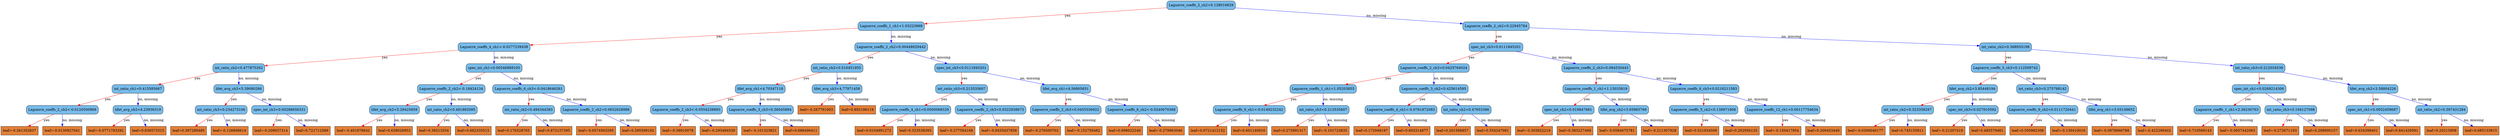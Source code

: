 digraph {
	graph [bb="0,0,8274,567",
		rankdir=TB
	];
	node [label="\N"];
	0	[fillcolor="#78bceb",
		height=0.5,
		label="Laguerre_coeffs_2_ch2<0.128016829",
		pos="4398.1,549",
		shape=box,
		style="filled, rounded",
		width=3.1076];
	1	[fillcolor="#78bceb",
		height=0.5,
		label="Laguerre_coeffs_1_ch1<1.03223968",
		pos="3071.1,460.5",
		shape=box,
		style="filled, rounded",
		width=3.0139];
	0 -> 1	[color="#FF0000",
		label=yes,
		lp="3863.1,504.75",
		pos="e,3180,468.59 4285.8,540.68 4038,524.52 3445.9,485.93 3191.1,469.32"];
	2	[fillcolor="#78bceb",
		height=0.5,
		label="Laguerre_coeffs_2_ch2<0.22945784",
		pos="5079.1,460.5",
		shape=box,
		style="filled, rounded",
		width=3.0139];
	0 -> 2	[color="#0000FF",
		label="no, missing",
		lp="4832,504.75",
		pos="e,4970.3,475.32 4510.2,533.76 4633.9,518.05 4832.2,492.86 4959,476.75"];
	3	[fillcolor="#78bceb",
		height=0.5,
		label="Laguerre_coeffs_4_ch1<-0.0277239438",
		pos="1605.1,372",
		shape=box,
		style="filled, rounded",
		width=3.2639];
	1 -> 3	[color="#FF0000",
		label=yes,
		lp="2479.1,416.25",
		pos="e,1722.9,379.95 2962.1,453.07 2696.9,437.42 2018.9,397.41 1734.1,380.61"];
	4	[fillcolor="#78bceb",
		height=0.5,
		label="Laguerre_coeffs_2_ch2<0.00448029442",
		pos="3071.1,372",
		shape=box,
		style="filled, rounded",
		width=3.2951];
	1 -> 4	[color="#0000FF",
		label="no, missing",
		lp="3103,416.25",
		pos="e,3071.1,390.35 3071.1,442.41 3071.1,430.76 3071.1,415.05 3071.1,401.52"];
	5	[fillcolor="#78bceb",
		height=0.5,
		label="spec_int_ch3<0.0111845201",
		pos="5079.1,372",
		shape=box,
		style="filled, rounded",
		width=2.4097];
	2 -> 5	[color="#FF0000",
		label=yes,
		lp="5088.1,416.25",
		pos="e,5079.1,390.35 5079.1,442.41 5079.1,430.76 5079.1,415.05 5079.1,401.52"];
	6	[fillcolor="#78bceb",
		height=0.5,
		label="int_ratio_ch2<0.368935198",
		pos="6586.1,372",
		shape=box,
		style="filled, rounded",
		width=2.3264];
	2 -> 6	[color="#0000FF",
		label="no, missing",
		lp="6000,416.25",
		pos="e,6502.3,377.81 5188.1,453.24 5470.9,437.01 6224.6,393.75 6491.1,378.45"];
	7	[fillcolor="#78bceb",
		height=0.5,
		label="int_ratio_ch2<0.477875262",
		pos="788.12,283.5",
		shape=box,
		style="filled, rounded",
		width=2.3264];
	3 -> 7	[color="#FF0000",
		label=yes,
		lp="1279.1,327.75",
		pos="e,872.1,293.39 1487.2,358.51 1324.3,341.27 1033.6,310.49 883.53,294.6"];
	8	[fillcolor="#78bceb",
		height=0.5,
		label="spec_int_ch1<0.00546889193",
		pos="1605.1,283.5",
		shape=box,
		style="filled, rounded",
		width=2.5035];
	3 -> 8	[color="#0000FF",
		label="no, missing",
		lp="1637,327.75",
		pos="e,1605.1,301.85 1605.1,353.91 1605.1,342.26 1605.1,326.55 1605.1,313.02"];
	9	[fillcolor="#78bceb",
		height=0.5,
		label="int_ratio_ch2<0.516451955",
		pos="2751.1,283.5",
		shape=box,
		style="filled, rounded",
		width=2.3264];
	4 -> 9	[color="#FF0000",
		label=yes,
		lp="2949.1,327.75",
		pos="e,2815.7,301.95 3006.8,353.6 2954.8,339.55 2881.5,319.74 2826.7,304.93"];
	10	[fillcolor="#78bceb",
		height=0.5,
		label="spec_int_ch3<0.0111845201",
		pos="3153.1,283.5",
		shape=box,
		style="filled, rounded",
		width=2.4097];
	4 -> 10	[color="#0000FF",
		label="no, missing",
		lp="3152,327.75",
		pos="e,3136.7,301.85 3087.3,353.91 3099.2,341.43 3115.4,324.3 3128.8,310.18"];
	15	[fillcolor="#78bceb",
		height=0.5,
		label="int_ratio_ch1<0.415585667",
		pos="453.12,195",
		shape=box,
		style="filled, rounded",
		width=2.3264];
	7 -> 15	[color="#FF0000",
		label=yes,
		lp="660.12,239.25",
		pos="e,520.69,213.45 720.74,265.1 666.08,250.99 588.96,231.07 531.54,216.25"];
	16	[fillcolor="#78bceb",
		height=0.5,
		label="lifet_avg_ch3<5.39080286",
		pos="788.12,195",
		shape=box,
		style="filled, rounded",
		width=2.2639];
	7 -> 16	[color="#0000FF",
		label="no, missing",
		lp="820,239.25",
		pos="e,788.12,213.35 788.12,265.41 788.12,253.76 788.12,238.05 788.12,224.52"];
	17	[fillcolor="#78bceb",
		height=0.5,
		label="Laguerre_coeffs_2_ch2<-0.18424134",
		pos="1490.1,195",
		shape=box,
		style="filled, rounded",
		width=3.0764];
	8 -> 17	[color="#FF0000",
		label=yes,
		lp="1567.1,239.25",
		pos="e,1513.1,213.27 1582.1,265.2 1565,252.3 1541.3,234.5 1522.3,220.18"];
	18	[fillcolor="#78bceb",
		height=0.5,
		label="Laguerre_coeffs_6_ch3<-0.0418646261",
		pos="1746.1,195",
		shape=box,
		style="filled, rounded",
		width=3.2639];
	8 -> 18	[color="#0000FF",
		label="no, missing",
		lp="1721,239.25",
		pos="e,1718,213.27 1633.3,265.2 1654.8,252 1684.7,233.68 1708.3,219.21"];
	31	[fillcolor="#78bceb",
		height=0.5,
		label="Laguerre_coeffs_2_ch2<-0.0120500969",
		pos="202.12,106.5",
		shape=box,
		style="filled, rounded",
		width=3.2639];
	15 -> 31	[color="#FF0000",
		label=yes,
		lp="359.12,150.75",
		pos="e,252.54,124.87 402.63,176.6 362.47,162.76 306.11,143.34 263.37,128.61"];
	32	[fillcolor="#78bceb",
		height=0.5,
		label="lifet_avg_ch2<4.23936319",
		pos="453.12,106.5",
		shape=box,
		style="filled, rounded",
		width=2.2639];
	15 -> 32	[color="#0000FF",
		label="no, missing",
		lp="485,150.75",
		pos="e,453.12,124.85 453.12,176.91 453.12,165.26 453.12,149.55 453.12,136.02"];
	33	[fillcolor="#78bceb",
		height=0.5,
		label="int_ratio_ch3<0.234273106",
		pos="729.12,106.5",
		shape=box,
		style="filled, rounded",
		width=2.3264];
	16 -> 33	[color="#FF0000",
		label=yes,
		lp="773.12,150.75",
		pos="e,740.96,124.85 776.47,176.91 768.12,164.67 756.71,147.95 747.19,133.99"];
	34	[fillcolor="#78bceb",
		height=0.5,
		label="spec_int_ch3<0.00288656331",
		pos="921.12,106.5",
		shape=box,
		style="filled, rounded",
		width=2.5035];
	16 -> 34	[color="#0000FF",
		label="no, missing",
		lp="899,150.75",
		pos="e,894.58,124.77 814.72,176.7 834.93,163.56 862.93,145.35 885.14,130.9"];
	63	[fillcolor="#e48038",
		height=0.5,
		label="leaf=-0.261352837",
		pos="60.125,18",
		shape=box,
		style=filled,
		width=1.6701];
	31 -> 63	[color="#FF0000",
		label=yes,
		lp="153.12,62.25",
		pos="e,88.47,36.267 173.73,88.203 152.06,75.003 121.99,56.683 98.225,42.209"];
	64	[fillcolor="#e48038",
		height=0.5,
		label="leaf=-0.0130927041",
		pos="202.12,18",
		shape=box,
		style=filled,
		width=1.7639];
	31 -> 64	[color="#0000FF",
		label="no, missing",
		lp="234,62.25",
		pos="e,202.12,36.35 202.12,88.41 202.12,76.758 202.12,61.047 202.12,47.519"];
	65	[fillcolor="#e48038",
		height=0.5,
		label="leaf=-0.0771783292",
		pos="347.12,18",
		shape=box,
		style=filled,
		width=1.7639];
	32 -> 65	[color="#FF0000",
		label=yes,
		lp="419.12,62.25",
		pos="e,368.28,36.267 431.93,88.203 416.19,75.356 394.5,57.661 377,43.38"];
	66	[fillcolor="#e48038",
		height=0.5,
		label="leaf=0.636573315",
		pos="486.12,18",
		shape=box,
		style=filled,
		width=1.6076];
	32 -> 66	[color="#0000FF",
		label="no, missing",
		lp="505,62.25",
		pos="e,479.51,36.35 459.64,88.41 464.18,76.522 470.33,60.41 475.56,46.702"];
	67	[fillcolor="#e48038",
		height=0.5,
		label="leaf=0.397289485",
		pos="620.12,18",
		shape=box,
		style=filled,
		width=1.6076];
	33 -> 67	[color="#FF0000",
		label=yes,
		lp="694.12,62.25",
		pos="e,641.88,36.267 707.33,88.203 691.14,75.356 668.84,57.661 650.85,43.38"];
	68	[fillcolor="#e48038",
		height=0.5,
		label="leaf=-0.126808614",
		pos="756.12,18",
		shape=box,
		style=filled,
		width=1.6701];
	33 -> 68	[color="#0000FF",
		label="no, missing",
		lp="777,62.25",
		pos="e,750.71,36.35 734.46,88.41 738.13,76.64 743.1,60.729 747.35,47.11"];
	69	[fillcolor="#e48038",
		height=0.5,
		label="leaf=-0.209637314",
		pos="894.12,18",
		shape=box,
		style=filled,
		width=1.6701];
	34 -> 69	[color="#FF0000",
		label=yes,
		lp="919.12,62.25",
		pos="e,899.54,36.35 915.79,88.41 912.12,76.64 907.15,60.729 902.9,47.11"];
	70	[fillcolor="#e48038",
		height=0.5,
		label="leaf=0.721712589",
		pos="1030.1,18",
		shape=box,
		style=filled,
		width=1.6076];
	34 -> 70	[color="#0000FF",
		label="no, missing",
		lp="1018,62.25",
		pos="e,1008.4,36.267 942.92,88.203 959.11,75.356 981.41,57.661 999.4,43.38"];
	35	[fillcolor="#78bceb",
		height=0.5,
		label="lifet_avg_ch2<5.29425859",
		pos="1302.1,106.5",
		shape=box,
		style="filled, rounded",
		width=2.2639];
	17 -> 35	[color="#FF0000",
		label=yes,
		lp="1422.1,150.75",
		pos="e,1340,124.91 1452.5,176.7 1423.2,163.19 1382.2,144.32 1350.4,129.7"];
	36	[fillcolor="#78bceb",
		height=0.5,
		label="int_ratio_ch2<0.481882095",
		pos="1490.1,106.5",
		shape=box,
		style="filled, rounded",
		width=2.3264];
	17 -> 36	[color="#0000FF",
		label="no, missing",
		lp="1522,150.75",
		pos="e,1490.1,124.85 1490.1,176.91 1490.1,165.26 1490.1,149.55 1490.1,136.02"];
	37	[fillcolor="#78bceb",
		height=0.5,
		label="int_ratio_ch2<0.494344383",
		pos="1746.1,106.5",
		shape=box,
		style="filled, rounded",
		width=2.3264];
	18 -> 37	[color="#FF0000",
		label=yes,
		lp="1755.1,150.75",
		pos="e,1746.1,124.85 1746.1,176.91 1746.1,165.26 1746.1,149.55 1746.1,136.02"];
	38	[fillcolor="#78bceb",
		height=0.5,
		label="Laguerre_coeffs_2_ch2<0.0652628988",
		pos="1969.1,106.5",
		shape=box,
		style="filled, rounded",
		width=3.2014];
	18 -> 38	[color="#0000FF",
		label="no, missing",
		lp="1910,150.75",
		pos="e,1924.3,124.87 1791,176.6 1826.4,162.85 1876.1,143.58 1914,128.89"];
	71	[fillcolor="#e48038",
		height=0.5,
		label="leaf=-0.401978642",
		pos="1166.1,18",
		shape=box,
		style=filled,
		width=1.6701];
	35 -> 71	[color="#FF0000",
		label=yes,
		lp="1256.1,62.25",
		pos="e,1193.3,36.267 1274.9,88.203 1254.3,75.062 1225.6,56.846 1202.9,42.403"];
	72	[fillcolor="#e48038",
		height=0.5,
		label="leaf=0.638026953",
		pos="1302.1,18",
		shape=box,
		style=filled,
		width=1.6076];
	35 -> 72	[color="#0000FF",
		label="no, missing",
		lp="1334,62.25",
		pos="e,1302.1,36.35 1302.1,88.41 1302.1,76.758 1302.1,61.047 1302.1,47.519"];
	73	[fillcolor="#e48038",
		height=0.5,
		label="leaf=0.38213554",
		pos="1432.1,18",
		shape=box,
		style=filled,
		width=1.5139];
	36 -> 73	[color="#FF0000",
		label=yes,
		lp="1476.1,62.25",
		pos="e,1443.8,36.35 1478.7,88.41 1470.5,76.287 1459.5,59.77 1450.2,45.89"];
	74	[fillcolor="#e48038",
		height=0.5,
		label="leaf=0.662335515",
		pos="1562.1,18",
		shape=box,
		style=filled,
		width=1.6076];
	36 -> 74	[color="#0000FF",
		label="no, missing",
		lp="1565,62.25",
		pos="e,1547.7,36.35 1504.3,88.41 1514.6,76.051 1528.7,59.127 1540.4,45.085"];
	75	[fillcolor="#e48038",
		height=0.5,
		label="leaf=0.176328763",
		pos="1696.1,18",
		shape=box,
		style=filled,
		width=1.6076];
	37 -> 75	[color="#FF0000",
		label=yes,
		lp="1735.1,62.25",
		pos="e,1706.2,36.35 1736.2,88.41 1729.3,76.405 1719.9,60.091 1711.9,46.295"];
	76	[fillcolor="#e48038",
		height=0.5,
		label="leaf=0.872157395",
		pos="1830.1,18",
		shape=box,
		style=filled,
		width=1.6076];
	37 -> 76	[color="#0000FF",
		label="no, missing",
		lp="1828,62.25",
		pos="e,1813.3,36.35 1762.7,88.41 1775,75.816 1791.8,58.481 1805.6,44.286"];
	77	[fillcolor="#e48038",
		height=0.5,
		label="leaf=-0.0574563295",
		pos="1969.1,18",
		shape=box,
		style=filled,
		width=1.7639];
	38 -> 77	[color="#FF0000",
		label=yes,
		lp="1978.1,62.25",
		pos="e,1969.1,36.35 1969.1,88.41 1969.1,76.758 1969.1,61.047 1969.1,47.519"];
	78	[fillcolor="#e48038",
		height=0.5,
		label="leaf=0.295599192",
		pos="2108.1,18",
		shape=box,
		style=filled,
		width=1.6076];
	38 -> 78	[color="#0000FF",
		label="no, missing",
		lp="2083,62.25",
		pos="e,2080.4,36.267 1996.9,88.203 2018.1,75.003 2047.6,56.683 2070.8,42.209"];
	19	[fillcolor="#78bceb",
		height=0.5,
		label="lifet_avg_ch1<4.70347118",
		pos="2514.1,195",
		shape=box,
		style="filled, rounded",
		width=2.2639];
	9 -> 19	[color="#FF0000",
		label=yes,
		lp="2663.1,239.25",
		pos="e,2561.7,213.37 2703.4,265.1 2665.7,251.32 2612.8,232 2572.5,217.29"];
	20	[fillcolor="#78bceb",
		height=0.5,
		label="lifet_avg_ch3<4.77971458",
		pos="2751.1,195",
		shape=box,
		style="filled, rounded",
		width=2.2639];
	9 -> 20	[color="#0000FF",
		label="no, missing",
		lp="2783,239.25",
		pos="e,2751.1,213.35 2751.1,265.41 2751.1,253.76 2751.1,238.05 2751.1,224.52"];
	21	[fillcolor="#78bceb",
		height=0.5,
		label="int_ratio_ch3<0.213535607",
		pos="3153.1,195",
		shape=box,
		style="filled, rounded",
		width=2.3264];
	10 -> 21	[color="#FF0000",
		label=yes,
		lp="3162.1,239.25",
		pos="e,3153.1,213.35 3153.1,265.41 3153.1,253.76 3153.1,238.05 3153.1,224.52"];
	22	[fillcolor="#78bceb",
		height=0.5,
		label="lifet_avg_ch1<4.56905651",
		pos="3526.1,195",
		shape=box,
		style="filled, rounded",
		width=2.2639];
	10 -> 22	[color="#0000FF",
		label="no, missing",
		lp="3405,239.25",
		pos="e,3450.9,213.45 3228.2,265.1 3289.4,250.9 3376,230.82 3440,215.97"];
	39	[fillcolor="#78bceb",
		height=0.5,
		label="Laguerre_coeffs_2_ch3<-0.0554238893",
		pos="2270.1,106.5",
		shape=box,
		style="filled, rounded",
		width=3.2639];
	19 -> 39	[color="#FF0000",
		label=yes,
		lp="2423.1,150.75",
		pos="e,2319.1,124.87 2465,176.6 2426.1,162.79 2371.4,143.42 2329.9,128.7"];
	40	[fillcolor="#78bceb",
		height=0.5,
		label="Laguerre_coeffs_3_ch3<0.36045894",
		pos="2514.1,106.5",
		shape=box,
		style="filled, rounded",
		width=3.0139];
	19 -> 40	[color="#0000FF",
		label="no, missing",
		lp="2546,150.75",
		pos="e,2514.1,124.85 2514.1,176.91 2514.1,165.26 2514.1,149.55 2514.1,136.02"];
	41	[fillcolor="#e48038",
		height=0.5,
		label="leaf=-0.267791003",
		pos="2701.1,106.5",
		shape=box,
		style=filled,
		width=1.6701];
	20 -> 41	[color="#FF0000",
		label=yes,
		lp="2740.1,150.75",
		pos="e,2711.2,124.85 2741.2,176.91 2734.3,164.9 2724.9,148.59 2716.9,134.8"];
	42	[fillcolor="#e48038",
		height=0.5,
		label="leaf=0.892196119",
		pos="2837.1,106.5",
		shape=box,
		style=filled,
		width=1.6076];
	20 -> 42	[color="#0000FF",
		label="no, missing",
		lp="2834,150.75",
		pos="e,2819.9,124.85 2768.1,176.91 2780.6,164.32 2797.9,146.98 2812,132.79"];
	79	[fillcolor="#e48038",
		height=0.5,
		label="leaf=-0.39910078",
		pos="2241.1,18",
		shape=box,
		style=filled,
		width=1.5764];
	39 -> 79	[color="#FF0000",
		label=yes,
		lp="2268.1,62.25",
		pos="e,2246.9,36.35 2264.4,88.41 2260.4,76.64 2255.1,60.729 2250.5,47.11"];
	80	[fillcolor="#e48038",
		height=0.5,
		label="leaf=-0.293484539",
		pos="2376.1,18",
		shape=box,
		style=filled,
		width=1.6701];
	39 -> 80	[color="#0000FF",
		label="no, missing",
		lp="2365,62.25",
		pos="e,2355,36.267 2291.3,88.203 2307.1,75.356 2328.7,57.661 2346.2,43.38"];
	81	[fillcolor="#e48038",
		height=0.5,
		label="leaf=-0.101323821",
		pos="2514.1,18",
		shape=box,
		style=filled,
		width=1.6701];
	40 -> 81	[color="#FF0000",
		label=yes,
		lp="2523.1,62.25",
		pos="e,2514.1,36.35 2514.1,88.41 2514.1,76.758 2514.1,61.047 2514.1,47.519"];
	82	[fillcolor="#e48038",
		height=0.5,
		label="leaf=0.688496411",
		pos="2650.1,18",
		shape=box,
		style=filled,
		width=1.6076];
	40 -> 82	[color="#0000FF",
		label="no, missing",
		lp="2627,62.25",
		pos="e,2623,36.267 2541.3,88.203 2562,75.062 2590.6,56.846 2613.3,42.403"];
	43	[fillcolor="#78bceb",
		height=0.5,
		label="Laguerre_coeffs_4_ch1<0.0500068329",
		pos="3028.1,106.5",
		shape=box,
		style="filled, rounded",
		width=3.2014];
	21 -> 43	[color="#FF0000",
		label=yes,
		lp="3111.1,150.75",
		pos="e,3053.1,124.77 3128.1,176.7 3109.3,163.68 3083.3,145.67 3062.5,131.29"];
	44	[fillcolor="#78bceb",
		height=0.5,
		label="Laguerre_coeffs_2_ch3<0.0322938673",
		pos="3277.1,106.5",
		shape=box,
		style="filled, rounded",
		width=3.2014];
	21 -> 44	[color="#0000FF",
		label="no, missing",
		lp="3259,150.75",
		pos="e,3252.4,124.77 3177.9,176.7 3196.6,163.68 3222.4,145.67 3243,131.29"];
	45	[fillcolor="#78bceb",
		height=0.5,
		label="Laguerre_coeffs_2_ch3<0.0455556922",
		pos="3526.1,106.5",
		shape=box,
		style="filled, rounded",
		width=3.2014];
	22 -> 45	[color="#FF0000",
		label=yes,
		lp="3535.1,150.75",
		pos="e,3526.1,124.85 3526.1,176.91 3526.1,165.26 3526.1,149.55 3526.1,136.02"];
	46	[fillcolor="#78bceb",
		height=0.5,
		label="Laguerre_coeffs_6_ch2<-0.0240670368",
		pos="3777.1,106.5",
		shape=box,
		style="filled, rounded",
		width=3.2639];
	22 -> 46	[color="#0000FF",
		label="no, missing",
		lp="3706,150.75",
		pos="e,3726.7,124.87 3576.6,176.6 3616.8,162.76 3673.1,143.34 3715.9,128.61"];
	83	[fillcolor="#e48038",
		height=0.5,
		label="leaf=0.0104991272",
		pos="2891.1,18",
		shape=box,
		style=filled,
		width=1.7014];
	43 -> 83	[color="#FF0000",
		label=yes,
		lp="2981.1,62.25",
		pos="e,2918.5,36.267 3000.7,88.203 2979.9,75.062 2951.1,56.846 2928.2,42.403"];
	84	[fillcolor="#e48038",
		height=0.5,
		label="leaf=0.323538393",
		pos="3028.1,18",
		shape=box,
		style=filled,
		width=1.6076];
	43 -> 84	[color="#0000FF",
		label="no, missing",
		lp="3060,62.25",
		pos="e,3028.1,36.35 3028.1,88.41 3028.1,76.758 3028.1,61.047 3028.1,47.519"];
	85	[fillcolor="#e48038",
		height=0.5,
		label="leaf=-0.277564168",
		pos="3164.1,18",
		shape=box,
		style=filled,
		width=1.6701];
	44 -> 85	[color="#FF0000",
		label=yes,
		lp="3240.1,62.25",
		pos="e,3186.7,36.267 3254.5,88.203 3237.7,75.297 3214.4,57.498 3195.7,43.183"];
	86	[fillcolor="#e48038",
		height=0.5,
		label="leaf=-0.0435437858",
		pos="3306.1,18",
		shape=box,
		style=filled,
		width=1.7639];
	44 -> 86	[color="#0000FF",
		label="no, missing",
		lp="3327,62.25",
		pos="e,3300.3,36.35 3282.9,88.41 3286.8,76.64 3292.1,60.729 3296.7,47.11"];
	87	[fillcolor="#e48038",
		height=0.5,
		label="leaf=-0.276500702",
		pos="3448.1,18",
		shape=box,
		style=filled,
		width=1.6701];
	45 -> 87	[color="#FF0000",
		label=yes,
		lp="3503.1,62.25",
		pos="e,3463.8,36.35 3510.7,88.41 3499.5,75.934 3484,58.805 3471.3,44.685"];
	88	[fillcolor="#e48038",
		height=0.5,
		label="leaf=-0.152756482",
		pos="3586.1,18",
		shape=box,
		style=filled,
		width=1.6701];
	45 -> 88	[color="#0000FF",
		label="no, missing",
		lp="3594,62.25",
		pos="e,3574.1,36.35 3538,88.41 3546.5,76.169 3558.1,59.449 3567.8,45.487"];
	89	[fillcolor="#e48038",
		height=0.5,
		label="leaf=0.698022246",
		pos="3722.1,18",
		shape=box,
		style=filled,
		width=1.6076];
	46 -> 89	[color="#FF0000",
		label=yes,
		lp="3764.1,62.25",
		pos="e,3733.2,36.35 3766.3,88.41 3758.6,76.287 3748,59.77 3739.2,45.89"];
	90	[fillcolor="#e48038",
		height=0.5,
		label="leaf=-0.279963046",
		pos="3858.1,18",
		shape=box,
		style=filled,
		width=1.6701];
	46 -> 90	[color="#0000FF",
		label="no, missing",
		lp="3857,62.25",
		pos="e,3841.9,36.35 3793.1,88.41 3804.8,75.934 3820.9,58.805 3834.1,44.685"];
	11	[fillcolor="#78bceb",
		height=0.5,
		label="Laguerre_coeffs_2_ch3<0.0425764024",
		pos="4701.1,283.5",
		shape=box,
		style="filled, rounded",
		width=3.2014];
	5 -> 11	[color="#FF0000",
		label=yes,
		lp="4933.1,327.75",
		pos="e,4777.4,301.95 5003.1,353.6 4941,339.4 4853.3,319.32 4788.4,304.47"];
	12	[fillcolor="#78bceb",
		height=0.5,
		label="Laguerre_coeffs_2_ch3<0.084530443",
		pos="5357.1,283.5",
		shape=box,
		style="filled, rounded",
		width=3.1076];
	5 -> 12	[color="#0000FF",
		label="no, missing",
		lp="5275,327.75",
		pos="e,5301.3,301.87 5135,353.6 5179.9,339.64 5243,320.01 5290.5,305.23"];
	13	[fillcolor="#78bceb",
		height=0.5,
		label="Laguerre_coeffs_5_ch3<0.112509742",
		pos="6586.1,283.5",
		shape=box,
		style="filled, rounded",
		width=3.1076];
	6 -> 13	[color="#FF0000",
		label=yes,
		lp="6595.1,327.75",
		pos="e,6586.1,301.85 6586.1,353.91 6586.1,342.26 6586.1,326.55 6586.1,313.02"];
	14	[fillcolor="#78bceb",
		height=0.5,
		label="int_ratio_ch3<0.212034538",
		pos="7470.1,283.5",
		shape=box,
		style="filled, rounded",
		width=2.3264];
	6 -> 14	[color="#0000FF",
		label="no, missing",
		lp="7140,327.75",
		pos="e,7386.1,292.72 6670.1,362.78 6835.1,346.64 7200.7,310.86 7374.7,293.84"];
	23	[fillcolor="#78bceb",
		height=0.5,
		label="Laguerre_coeffs_1_ch1<1.05203855",
		pos="4379.1,195",
		shape=box,
		style="filled, rounded",
		width=3.0139];
	11 -> 23	[color="#FF0000",
		label=yes,
		lp="4578.1,239.25",
		pos="e,4444.1,213.45 4636.4,265.1 4584,251.05 4510.3,231.24 4455.2,216.43"];
	24	[fillcolor="#78bceb",
		height=0.5,
		label="Laguerre_coeffs_3_ch2<0.425614595",
		pos="4701.1,195",
		shape=box,
		style="filled, rounded",
		width=3.1076];
	11 -> 24	[color="#0000FF",
		label="no, missing",
		lp="4733,239.25",
		pos="e,4701.1,213.35 4701.1,265.41 4701.1,253.76 4701.1,238.05 4701.1,224.52"];
	25	[fillcolor="#78bceb",
		height=0.5,
		label="Laguerre_coeffs_1_ch1<1.13033819",
		pos="5357.1,195",
		shape=box,
		style="filled, rounded",
		width=3.0139];
	12 -> 25	[color="#FF0000",
		label=yes,
		lp="5366.1,239.25",
		pos="e,5357.1,213.35 5357.1,265.41 5357.1,253.76 5357.1,238.05 5357.1,224.52"];
	26	[fillcolor="#78bceb",
		height=0.5,
		label="Laguerre_coeffs_6_ch3<0.0216211583",
		pos="5640.1,195",
		shape=box,
		style="filled, rounded",
		width=3.2014];
	12 -> 26	[color="#0000FF",
		label="no, missing",
		lp="5556,239.25",
		pos="e,5583.3,213.37 5414.1,265.1 5459.7,251.14 5524,231.51 5572.3,216.73"];
	47	[fillcolor="#78bceb",
		height=0.5,
		label="Laguerre_coeffs_6_ch1<-0.0149232242",
		pos="4134.1,106.5",
		shape=box,
		style="filled, rounded",
		width=3.2639];
	23 -> 47	[color="#FF0000",
		label=yes,
		lp="4288.1,150.75",
		pos="e,4183.3,124.87 4329.8,176.6 4290.7,162.79 4235.9,143.42 4194.2,128.7"];
	48	[fillcolor="#78bceb",
		height=0.5,
		label="int_ratio_ch3<0.213535607",
		pos="4379.1,106.5",
		shape=box,
		style="filled, rounded",
		width=2.3264];
	23 -> 48	[color="#0000FF",
		label="no, missing",
		lp="4411,150.75",
		pos="e,4379.1,124.85 4379.1,176.91 4379.1,165.26 4379.1,149.55 4379.1,136.02"];
	49	[fillcolor="#78bceb",
		height=0.5,
		label="Laguerre_coeffs_4_ch1<-0.0761872083",
		pos="4636.1,106.5",
		shape=box,
		style="filled, rounded",
		width=3.2639];
	24 -> 49	[color="#FF0000",
		label=yes,
		lp="4684.1,150.75",
		pos="e,4649.2,124.85 4688.3,176.91 4679.1,164.67 4666.5,147.95 4656,133.99"];
	50	[fillcolor="#78bceb",
		height=0.5,
		label="int_ratio_ch2<0.47653386",
		pos="4852.1,106.5",
		shape=box,
		style="filled, rounded",
		width=2.2326];
	24 -> 50	[color="#0000FF",
		label="no, missing",
		lp="4823,150.75",
		pos="e,4821.7,124.91 4731.3,176.7 4754.5,163.43 4786.7,144.98 4812,130.46"];
	91	[fillcolor="#e48038",
		height=0.5,
		label="leaf=0.0721412152",
		pos="3997.1,18",
		shape=box,
		style=filled,
		width=1.7014];
	47 -> 91	[color="#FF0000",
		label=yes,
		lp="4087.1,62.25",
		pos="e,4024.5,36.267 4106.7,88.203 4085.9,75.062 4057.1,56.846 4034.2,42.403"];
	92	[fillcolor="#e48038",
		height=0.5,
		label="leaf=0.601140916",
		pos="4134.1,18",
		shape=box,
		style=filled,
		width=1.6076];
	47 -> 92	[color="#0000FF",
		label="no, missing",
		lp="4166,62.25",
		pos="e,4134.1,36.35 4134.1,88.41 4134.1,76.758 4134.1,61.047 4134.1,47.519"];
	93	[fillcolor="#e48038",
		height=0.5,
		label="leaf=0.273991317",
		pos="4268.1,18",
		shape=box,
		style=filled,
		width=1.6076];
	48 -> 93	[color="#FF0000",
		label=yes,
		lp="4343.1,62.25",
		pos="e,4290.3,36.267 4356.9,88.203 4340.4,75.297 4317.5,57.498 4299.2,43.183"];
	94	[fillcolor="#e48038",
		height=0.5,
		label="leaf=-0.101723835",
		pos="4404.1,18",
		shape=box,
		style=filled,
		width=1.6701];
	48 -> 94	[color="#0000FF",
		label="no, missing",
		lp="4426,62.25",
		pos="e,4399.1,36.35 4384.1,88.41 4387.5,76.64 4392.1,60.729 4396,47.11"];
	95	[fillcolor="#e48038",
		height=0.5,
		label="leaf=0.172948197",
		pos="4540.1,18",
		shape=box,
		style=filled,
		width=1.6076];
	49 -> 95	[color="#FF0000",
		label=yes,
		lp="4606.1,62.25",
		pos="e,4559.4,36.35 4617.2,88.41 4603.1,75.698 4583.6,58.157 4567.7,43.889"];
	96	[fillcolor="#e48038",
		height=0.5,
		label="leaf=0.603314877",
		pos="4674.1,18",
		shape=box,
		style=filled,
		width=1.6076];
	49 -> 96	[color="#0000FF",
		label="no, missing",
		lp="4691,62.25",
		pos="e,4666.5,36.35 4643.6,88.41 4648.9,76.522 4655.9,60.41 4662,46.702"];
	97	[fillcolor="#e48038",
		height=0.5,
		label="leaf=0.201586857",
		pos="4808.1,18",
		shape=box,
		style=filled,
		width=1.6076];
	50 -> 97	[color="#FF0000",
		label=yes,
		lp="4843.1,62.25",
		pos="e,4817,36.35 4843.4,88.41 4837.3,76.405 4829,60.091 4822,46.295"];
	98	[fillcolor="#e48038",
		height=0.5,
		label="leaf=0.554247081",
		pos="4942.1,18",
		shape=box,
		style=filled,
		width=1.6076];
	50 -> 98	[color="#0000FF",
		label="no, missing",
		lp="4938,62.25",
		pos="e,4924.1,36.35 4869.9,88.41 4883,75.816 4901,58.481 4915.8,44.286"];
	51	[fillcolor="#78bceb",
		height=0.5,
		label="spec_int_ch2<0.019847881",
		pos="5192.1,106.5",
		shape=box,
		style="filled, rounded",
		width=2.316];
	25 -> 51	[color="#FF0000",
		label=yes,
		lp="5299.1,150.75",
		pos="e,5225.3,124.91 5324.1,176.7 5298.6,163.31 5263,144.65 5235.2,130.08"];
	52	[fillcolor="#78bceb",
		height=0.5,
		label="lifet_avg_ch2<3.93983769",
		pos="5375.1,106.5",
		shape=box,
		style="filled, rounded",
		width=2.2639];
	25 -> 52	[color="#0000FF",
		label="no, missing",
		lp="5400,150.75",
		pos="e,5371.5,124.85 5360.7,176.91 5363.1,165.26 5366.4,149.55 5369.2,136.02"];
	53	[fillcolor="#78bceb",
		height=0.5,
		label="Laguerre_coeffs_5_ch2<0.138971806",
		pos="5640.1,106.5",
		shape=box,
		style="filled, rounded",
		width=3.1076];
	26 -> 53	[color="#FF0000",
		label=yes,
		lp="5649.1,150.75",
		pos="e,5640.1,124.85 5640.1,176.91 5640.1,165.26 5640.1,149.55 5640.1,136.02"];
	54	[fillcolor="#78bceb",
		height=0.5,
		label="Laguerre_coeffs_12_ch1<0.00117754634",
		pos="5901.1,106.5",
		shape=box,
		style="filled, rounded",
		width=3.3889];
	26 -> 54	[color="#0000FF",
		label="no, missing",
		lp="5826,150.75",
		pos="e,5848.7,124.87 5692.6,176.6 5734.6,162.7 5793.5,143.17 5838,128.42"];
	99	[fillcolor="#e48038",
		height=0.5,
		label="leaf=-0.303822219",
		pos="5078.1,18",
		shape=box,
		style=filled,
		width=1.6701];
	51 -> 99	[color="#FF0000",
		label=yes,
		lp="5155.1,62.25",
		pos="e,5100.9,36.267 5169.3,88.203 5152.3,75.297 5128.9,57.498 5110,43.183"];
	100	[fillcolor="#e48038",
		height=0.5,
		label="leaf=0.383227468",
		pos="5214.1,18",
		shape=box,
		style=filled,
		width=1.6076];
	51 -> 100	[color="#0000FF",
		label="no, missing",
		lp="5237,62.25",
		pos="e,5209.7,36.35 5196.5,88.41 5199.5,76.64 5203.5,60.729 5207,47.11"];
	101	[fillcolor="#e48038",
		height=0.5,
		label="leaf=-0.0584675781",
		pos="5353.1,18",
		shape=box,
		style=filled,
		width=1.7639];
	52 -> 101	[color="#FF0000",
		label=yes,
		lp="5375.1,62.25",
		pos="e,5357.5,36.35 5370.8,88.41 5367.8,76.64 5363.7,60.729 5360.3,47.11"];
	102	[fillcolor="#e48038",
		height=0.5,
		label="leaf=-0.211307928",
		pos="5495.1,18",
		shape=box,
		style=filled,
		width=1.6701];
	52 -> 102	[color="#0000FF",
		label="no, missing",
		lp="5478,62.25",
		pos="e,5471.2,36.267 5399.1,88.203 5417.1,75.238 5441.9,57.336 5461.8,42.988"];
	103	[fillcolor="#e48038",
		height=0.5,
		label="leaf=0.521934509",
		pos="5631.1,18",
		shape=box,
		style=filled,
		width=1.6076];
	53 -> 103	[color="#FF0000",
		label=yes,
		lp="5646.1,62.25",
		pos="e,5632.9,36.35 5638.3,88.41 5637.1,76.758 5635.5,61.047 5634.1,47.519"];
	104	[fillcolor="#e48038",
		height=0.5,
		label="leaf=0.202956125",
		pos="5765.1,18",
		shape=box,
		style=filled,
		width=1.6076];
	53 -> 104	[color="#0000FF",
		label="no, missing",
		lp="5746,62.25",
		pos="e,5740.2,36.267 5665.1,88.203 5683.9,75.179 5710,57.173 5730.7,42.792"];
	105	[fillcolor="#e48038",
		height=0.5,
		label="leaf=-0.150417954",
		pos="5901.1,18",
		shape=box,
		style=filled,
		width=1.6701];
	54 -> 105	[color="#FF0000",
		label=yes,
		lp="5910.1,62.25",
		pos="e,5901.1,36.35 5901.1,88.41 5901.1,76.758 5901.1,61.047 5901.1,47.519"];
	106	[fillcolor="#e48038",
		height=0.5,
		label="leaf=0.209453449",
		pos="6037.1,18",
		shape=box,
		style=filled,
		width=1.6076];
	54 -> 106	[color="#0000FF",
		label="no, missing",
		lp="6014,62.25",
		pos="e,6010,36.267 5928.3,88.203 5949,75.062 5977.6,56.846 6000.3,42.403"];
	27	[fillcolor="#78bceb",
		height=0.5,
		label="lifet_avg_ch2<3.85448194",
		pos="6516.1,195",
		shape=box,
		style="filled, rounded",
		width=2.2639];
	13 -> 27	[color="#FF0000",
		label=yes,
		lp="6567.1,239.25",
		pos="e,6530.2,213.35 6572.3,265.41 6562.3,253.05 6548.6,236.13 6537.2,222.08"];
	28	[fillcolor="#78bceb",
		height=0.5,
		label="int_ratio_ch3<0.275798142",
		pos="6748.1,195",
		shape=box,
		style="filled, rounded",
		width=2.3264];
	13 -> 28	[color="#0000FF",
		label="no, missing",
		lp="6714,239.25",
		pos="e,6715.5,213.41 6618.5,265.2 6643.5,251.87 6678.2,233.31 6705.5,218.77"];
	29	[fillcolor="#78bceb",
		height=0.5,
		label="spec_int_ch1<0.0269214306",
		pos="7470.1,195",
		shape=box,
		style="filled, rounded",
		width=2.4097];
	14 -> 29	[color="#FF0000",
		label=yes,
		lp="7479.1,239.25",
		pos="e,7470.1,213.35 7470.1,265.41 7470.1,253.76 7470.1,238.05 7470.1,224.52"];
	30	[fillcolor="#78bceb",
		height=0.5,
		label="lifet_avg_ch2<3.58804226",
		pos="7859.1,195",
		shape=box,
		style="filled, rounded",
		width=2.2639];
	14 -> 30	[color="#0000FF",
		label="no, missing",
		lp="7732,239.25",
		pos="e,7780.7,213.45 7548.4,265.1 7612.4,250.87 7702.9,230.74 7769.7,215.88"];
	55	[fillcolor="#78bceb",
		height=0.5,
		label="int_ratio_ch2<0.323358297",
		pos="6315.1,106.5",
		shape=box,
		style="filled, rounded",
		width=2.3264];
	27 -> 55	[color="#FF0000",
		label=yes,
		lp="6443.1,150.75",
		pos="e,6355.6,124.91 6475.9,176.7 6444.3,163.08 6399.9,143.99 6365.8,129.32"];
	56	[fillcolor="#78bceb",
		height=0.5,
		label="spec_int_ch3<0.027910592",
		pos="6516.1,106.5",
		shape=box,
		style="filled, rounded",
		width=2.316];
	27 -> 56	[color="#0000FF",
		label="no, missing",
		lp="6548,150.75",
		pos="e,6516.1,124.85 6516.1,176.91 6516.1,165.26 6516.1,149.55 6516.1,136.02"];
	57	[fillcolor="#78bceb",
		height=0.5,
		label="Laguerre_coeffs_9_ch2<0.0111720441",
		pos="6748.1,106.5",
		shape=box,
		style="filled, rounded",
		width=3.2014];
	28 -> 57	[color="#FF0000",
		label=yes,
		lp="6757.1,150.75",
		pos="e,6748.1,124.85 6748.1,176.91 6748.1,165.26 6748.1,149.55 6748.1,136.02"];
	58	[fillcolor="#78bceb",
		height=0.5,
		label="lifet_avg_ch1<3.03149652",
		pos="6993.1,106.5",
		shape=box,
		style="filled, rounded",
		width=2.2639];
	28 -> 58	[color="#0000FF",
		label="no, missing",
		lp="6925,150.75",
		pos="e,6943.9,124.87 6797.4,176.6 6836.5,162.79 6891.4,143.42 6933.1,128.7"];
	107	[fillcolor="#e48038",
		height=0.5,
		label="leaf=-0.0306046177",
		pos="6176.1,18",
		shape=box,
		style=filled,
		width=1.7639];
	55 -> 107	[color="#FF0000",
		label=yes,
		lp="6267.1,62.25",
		pos="e,6203.9,36.267 6287.3,88.203 6266.1,75.003 6236.7,56.683 6213.4,42.209"];
	108	[fillcolor="#e48038",
		height=0.5,
		label="leaf=0.745155811",
		pos="6315.1,18",
		shape=box,
		style=filled,
		width=1.6076];
	55 -> 108	[color="#0000FF",
		label="no, missing",
		lp="6347,62.25",
		pos="e,6315.1,36.35 6315.1,88.41 6315.1,76.758 6315.1,61.047 6315.1,47.519"];
	109	[fillcolor="#e48038",
		height=0.5,
		label="leaf=-0.21207419",
		pos="6448.1,18",
		shape=box,
		style=filled,
		width=1.5764];
	56 -> 109	[color="#FF0000",
		label=yes,
		lp="6498.1,62.25",
		pos="e,6461.8,36.35 6502.7,88.41 6493,76.051 6479.7,59.127 6468.6,45.085"];
	110	[fillcolor="#e48038",
		height=0.5,
		label="leaf=0.485579461",
		pos="6581.1,18",
		shape=box,
		style=filled,
		width=1.6076];
	56 -> 110	[color="#0000FF",
		label="no, missing",
		lp="6587,62.25",
		pos="e,6568.1,36.35 6529,88.41 6538.2,76.169 6550.7,59.449 6561.2,45.487"];
	111	[fillcolor="#e48038",
		height=0.5,
		label="leaf=0.350982308",
		pos="6715.1,18",
		shape=box,
		style=filled,
		width=1.6076];
	57 -> 111	[color="#FF0000",
		label=yes,
		lp="6744.1,62.25",
		pos="e,6721.7,36.35 6741.6,88.41 6737.1,76.522 6730.9,60.41 6725.7,46.702"];
	112	[fillcolor="#e48038",
		height=0.5,
		label="leaf=-0.130410016",
		pos="6851.1,18",
		shape=box,
		style=filled,
		width=1.6701];
	57 -> 112	[color="#0000FF",
		label="no, missing",
		lp="6841,62.25",
		pos="e,6830.5,36.35 6768.5,88.41 6783.8,75.581 6804.9,57.831 6822,43.493"];
	113	[fillcolor="#e48038",
		height=0.5,
		label="leaf=-0.0878666788",
		pos="6993.1,18",
		shape=box,
		style=filled,
		width=1.7639];
	58 -> 113	[color="#FF0000",
		label=yes,
		lp="7002.1,62.25",
		pos="e,6993.1,36.35 6993.1,88.41 6993.1,76.758 6993.1,61.047 6993.1,47.519"];
	114	[fillcolor="#e48038",
		height=0.5,
		label="leaf=-0.422298402",
		pos="7135.1,18",
		shape=box,
		style=filled,
		width=1.6701];
	58 -> 114	[color="#0000FF",
		label="no, missing",
		lp="7109,62.25",
		pos="e,7106.8,36.267 7021.5,88.203 7043.2,75.003 7073.3,56.683 7097,42.209"];
	59	[fillcolor="#78bceb",
		height=0.5,
		label="Laguerre_coeffs_1_ch1<2.36236763",
		pos="7376.1,106.5",
		shape=box,
		style="filled, rounded",
		width=3.0139];
	29 -> 59	[color="#FF0000",
		label=yes,
		lp="7441.1,150.75",
		pos="e,7395,124.85 7451.6,176.91 7437.7,164.2 7418.7,146.66 7403.2,132.39"];
	60	[fillcolor="#78bceb",
		height=0.5,
		label="int_ratio_ch3<0.194127098",
		pos="7586.1,106.5",
		shape=box,
		style="filled, rounded",
		width=2.3264];
	29 -> 60	[color="#0000FF",
		label="no, missing",
		lp="7571,150.75",
		pos="e,7563,124.77 7493.3,176.7 7510.7,163.74 7534.7,145.84 7554,131.49"];
	61	[fillcolor="#78bceb",
		height=0.5,
		label="spec_int_ch1<0.0052459687",
		pos="7859.1,106.5",
		shape=box,
		style="filled, rounded",
		width=2.4097];
	30 -> 61	[color="#FF0000",
		label=yes,
		lp="7868.1,150.75",
		pos="e,7859.1,124.85 7859.1,176.91 7859.1,165.26 7859.1,149.55 7859.1,136.02"];
	62	[fillcolor="#78bceb",
		height=0.5,
		label="int_ratio_ch2<0.397431284",
		pos="8086.1,106.5",
		shape=box,
		style="filled, rounded",
		width=2.3264];
	30 -> 62	[color="#0000FF",
		label="no, missing",
		lp="8025,150.75",
		pos="e,8040.5,124.87 7904.8,176.6 7940.9,162.85 7991.4,143.58 8030,128.89"];
	115	[fillcolor="#e48038",
		height=0.5,
		label="leaf=0.710569143",
		pos="7271.1,18",
		shape=box,
		style=filled,
		width=1.6076];
	59 -> 115	[color="#FF0000",
		label=yes,
		lp="7342.1,62.25",
		pos="e,7292.1,36.267 7355.1,88.203 7339.5,75.356 7318.1,57.661 7300.7,43.38"];
	116	[fillcolor="#e48038",
		height=0.5,
		label="leaf=-0.0657442063",
		pos="7410.1,18",
		shape=box,
		style=filled,
		width=1.7639];
	59 -> 116	[color="#0000FF",
		label="no, missing",
		lp="7429,62.25",
		pos="e,7403.3,36.35 7382.8,88.41 7387.5,76.522 7393.8,60.41 7399.2,46.702"];
	117	[fillcolor="#e48038",
		height=0.5,
		label="leaf=-0.272671103",
		pos="7552.1,18",
		shape=box,
		style=filled,
		width=1.6701];
	60 -> 117	[color="#FF0000",
		label=yes,
		lp="7582.1,62.25",
		pos="e,7558.9,36.35 7579.4,88.41 7574.7,76.522 7568.4,60.41 7563,46.702"];
	118	[fillcolor="#e48038",
		height=0.5,
		label="leaf=0.298900157",
		pos="7688.1,18",
		shape=box,
		style=filled,
		width=1.6076];
	60 -> 118	[color="#0000FF",
		label="no, missing",
		lp="7679,62.25",
		pos="e,7667.7,36.35 7606.3,88.41 7621.4,75.581 7642.3,57.831 7659.2,43.493"];
	119	[fillcolor="#e48038",
		height=0.5,
		label="leaf=0.634398401",
		pos="7822.1,18",
		shape=box,
		style=filled,
		width=1.6076];
	61 -> 119	[color="#FF0000",
		label=yes,
		lp="7853.1,62.25",
		pos="e,7829.5,36.35 7851.8,88.41 7846.7,76.522 7839.8,60.41 7834,46.702"];
	120	[fillcolor="#e48038",
		height=0.5,
		label="leaf=0.841429591",
		pos="7956.1,18",
		shape=box,
		style=filled,
		width=1.6076];
	61 -> 120	[color="#0000FF",
		label="no, missing",
		lp="7949,62.25",
		pos="e,7936.7,36.35 7878.3,88.41 7892.5,75.698 7912.2,58.157 7928.2,43.889"];
	121	[fillcolor="#e48038",
		height=0.5,
		label="leaf=0.20213908",
		pos="8086.1,18",
		shape=box,
		style=filled,
		width=1.5139];
	62 -> 121	[color="#FF0000",
		label=yes,
		lp="8095.1,62.25",
		pos="e,8086.1,36.35 8086.1,88.41 8086.1,76.758 8086.1,61.047 8086.1,47.519"];
	122	[fillcolor="#e48038",
		height=0.5,
		label="leaf=0.685133815",
		pos="8216.1,18",
		shape=box,
		style=filled,
		width=1.6076];
	62 -> 122	[color="#0000FF",
		label="no, missing",
		lp="8195,62.25",
		pos="e,8190.2,36.267 8112.1,88.203 8131.8,75.12 8159,57.01 8180.7,42.597"];
}
